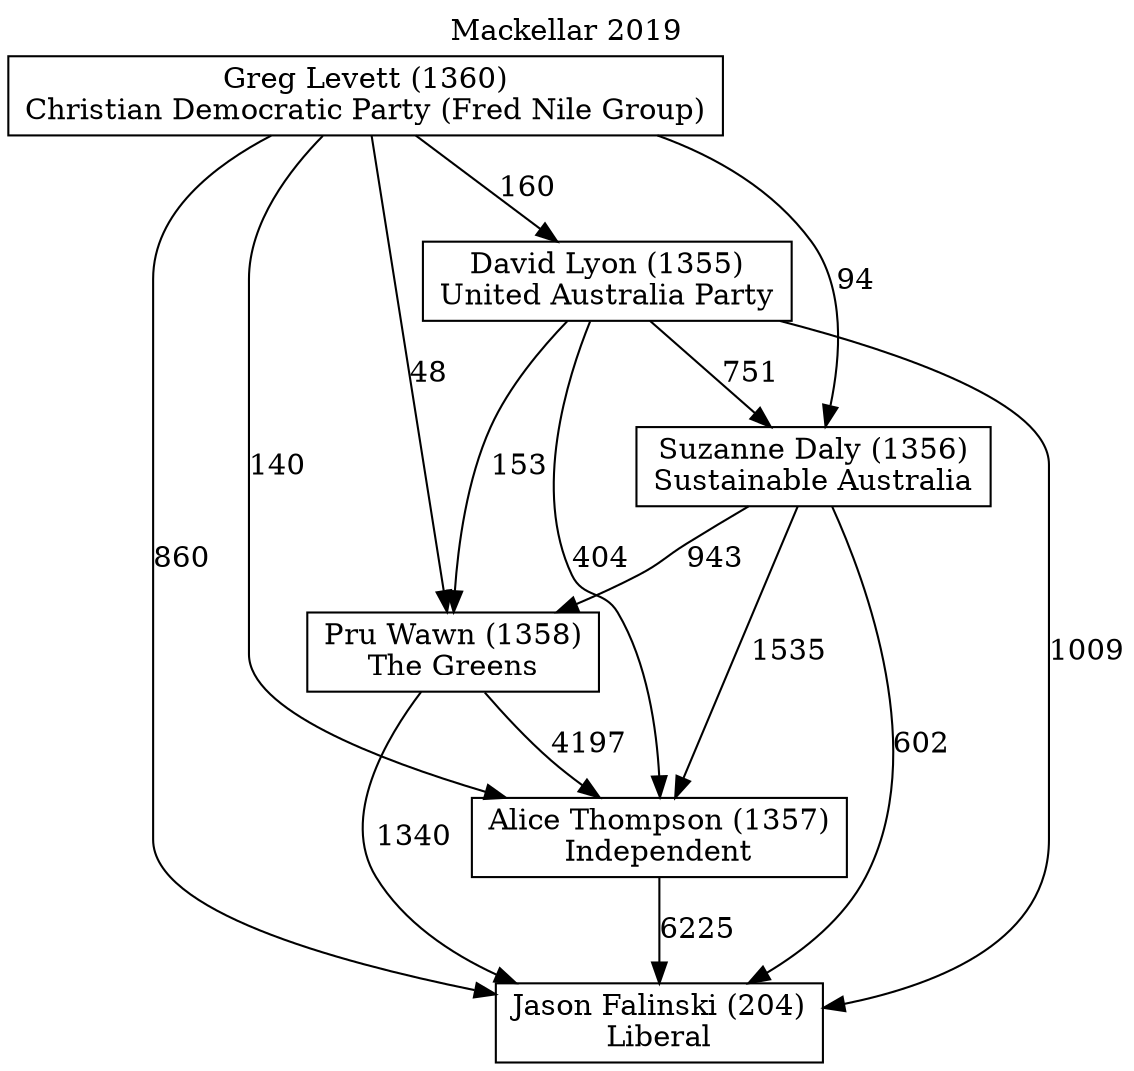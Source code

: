 // House preference flow
digraph "Jason Falinski (204)_Mackellar_2019" {
	graph [label="Mackellar 2019" labelloc=t mclimit=2]
	node [shape=box]
	"Jason Falinski (204)" [label="Jason Falinski (204)
Liberal"]
	"Alice Thompson (1357)" [label="Alice Thompson (1357)
Independent"]
	"Pru Wawn (1358)" [label="Pru Wawn (1358)
The Greens"]
	"Suzanne Daly (1356)" [label="Suzanne Daly (1356)
Sustainable Australia"]
	"David Lyon (1355)" [label="David Lyon (1355)
United Australia Party"]
	"Greg Levett (1360)" [label="Greg Levett (1360)
Christian Democratic Party (Fred Nile Group)"]
	"Alice Thompson (1357)" -> "Jason Falinski (204)" [label=6225]
	"Pru Wawn (1358)" -> "Alice Thompson (1357)" [label=4197]
	"Suzanne Daly (1356)" -> "Pru Wawn (1358)" [label=943]
	"David Lyon (1355)" -> "Suzanne Daly (1356)" [label=751]
	"Greg Levett (1360)" -> "David Lyon (1355)" [label=160]
	"Pru Wawn (1358)" -> "Jason Falinski (204)" [label=1340]
	"Suzanne Daly (1356)" -> "Jason Falinski (204)" [label=602]
	"David Lyon (1355)" -> "Jason Falinski (204)" [label=1009]
	"Greg Levett (1360)" -> "Jason Falinski (204)" [label=860]
	"Greg Levett (1360)" -> "Suzanne Daly (1356)" [label=94]
	"David Lyon (1355)" -> "Pru Wawn (1358)" [label=153]
	"Greg Levett (1360)" -> "Pru Wawn (1358)" [label=48]
	"Suzanne Daly (1356)" -> "Alice Thompson (1357)" [label=1535]
	"David Lyon (1355)" -> "Alice Thompson (1357)" [label=404]
	"Greg Levett (1360)" -> "Alice Thompson (1357)" [label=140]
}
